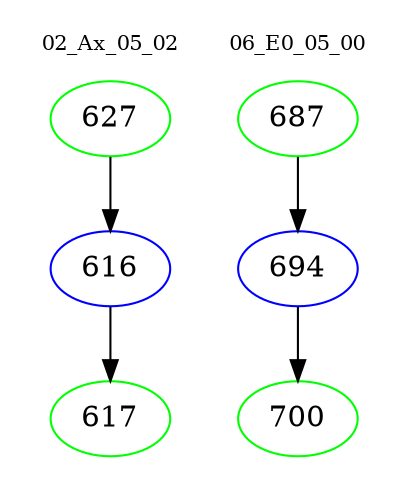 digraph{
subgraph cluster_0 {
color = white
label = "02_Ax_05_02";
fontsize=10;
T0_627 [label="627", color="green"]
T0_627 -> T0_616 [color="black"]
T0_616 [label="616", color="blue"]
T0_616 -> T0_617 [color="black"]
T0_617 [label="617", color="green"]
}
subgraph cluster_1 {
color = white
label = "06_E0_05_00";
fontsize=10;
T1_687 [label="687", color="green"]
T1_687 -> T1_694 [color="black"]
T1_694 [label="694", color="blue"]
T1_694 -> T1_700 [color="black"]
T1_700 [label="700", color="green"]
}
}
